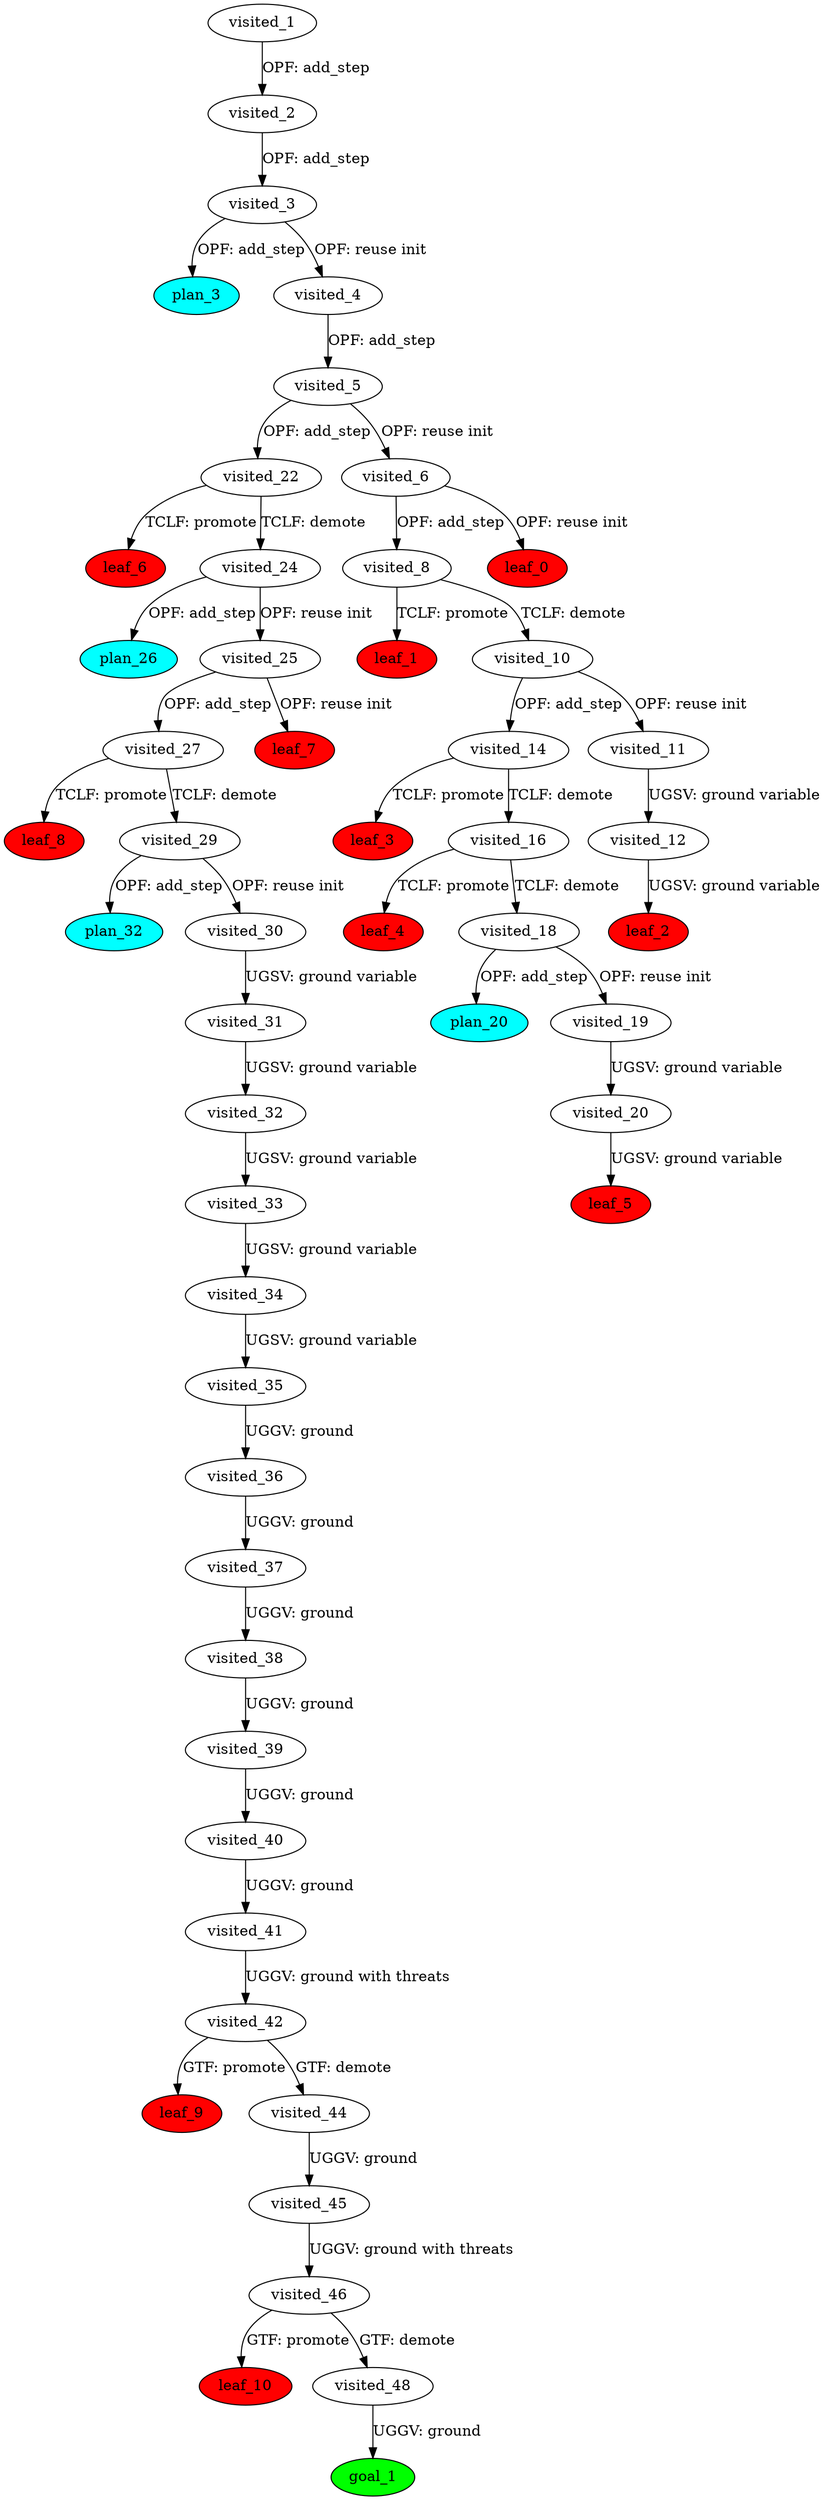 digraph {
	"7488ad9b-e267-a92c-8c92-34405cb0f09a" [label=plan_0 fillcolor=cyan style=filled]
	"7488ad9b-e267-a92c-8c92-34405cb0f09a" [label=visited_1 fillcolor=white style=filled]
	"cde26b2b-4d74-795a-018e-c588554f1ae8" [label=plan_1 fillcolor=cyan style=filled]
	"7488ad9b-e267-a92c-8c92-34405cb0f09a" -> "cde26b2b-4d74-795a-018e-c588554f1ae8" [label="OPF: add_step"]
	"cde26b2b-4d74-795a-018e-c588554f1ae8" [label=visited_2 fillcolor=white style=filled]
	"7e594d1d-c8fe-b5dc-8667-8f51df08144c" [label=plan_2 fillcolor=cyan style=filled]
	"cde26b2b-4d74-795a-018e-c588554f1ae8" -> "7e594d1d-c8fe-b5dc-8667-8f51df08144c" [label="OPF: add_step"]
	"7e594d1d-c8fe-b5dc-8667-8f51df08144c" [label=visited_3 fillcolor=white style=filled]
	"79cc5a66-4353-b74c-1337-21d0d6ea0bf0" [label=plan_3 fillcolor=cyan style=filled]
	"7e594d1d-c8fe-b5dc-8667-8f51df08144c" -> "79cc5a66-4353-b74c-1337-21d0d6ea0bf0" [label="OPF: add_step"]
	"e3647d4f-c17e-5e7a-3b4f-9144ccf33909" [label=plan_4 fillcolor=cyan style=filled]
	"7e594d1d-c8fe-b5dc-8667-8f51df08144c" -> "e3647d4f-c17e-5e7a-3b4f-9144ccf33909" [label="OPF: reuse init"]
	"e3647d4f-c17e-5e7a-3b4f-9144ccf33909" [label=visited_4 fillcolor=white style=filled]
	"55c23527-81ad-6de8-00d5-3cb68845affa" [label=plan_5 fillcolor=cyan style=filled]
	"e3647d4f-c17e-5e7a-3b4f-9144ccf33909" -> "55c23527-81ad-6de8-00d5-3cb68845affa" [label="OPF: add_step"]
	"55c23527-81ad-6de8-00d5-3cb68845affa" [label=visited_5 fillcolor=white style=filled]
	"045dbe94-2084-4acf-ef90-3653de1c5838" [label=plan_6 fillcolor=cyan style=filled]
	"55c23527-81ad-6de8-00d5-3cb68845affa" -> "045dbe94-2084-4acf-ef90-3653de1c5838" [label="OPF: add_step"]
	"176a268c-48f5-e4d8-6e73-7d1054177638" [label=plan_7 fillcolor=cyan style=filled]
	"55c23527-81ad-6de8-00d5-3cb68845affa" -> "176a268c-48f5-e4d8-6e73-7d1054177638" [label="OPF: reuse init"]
	"176a268c-48f5-e4d8-6e73-7d1054177638" [label=visited_6 fillcolor=white style=filled]
	"34f406c7-1314-7259-94e4-7f35f7e9d527" [label=plan_8 fillcolor=cyan style=filled]
	"176a268c-48f5-e4d8-6e73-7d1054177638" -> "34f406c7-1314-7259-94e4-7f35f7e9d527" [label="OPF: add_step"]
	"5553ff36-425d-bbbe-564d-35aaecdd688c" [label=plan_9 fillcolor=cyan style=filled]
	"176a268c-48f5-e4d8-6e73-7d1054177638" -> "5553ff36-425d-bbbe-564d-35aaecdd688c" [label="OPF: reuse init"]
	"5553ff36-425d-bbbe-564d-35aaecdd688c" [label=visited_7 fillcolor=white style=filled]
	"5553ff36-425d-bbbe-564d-35aaecdd688c" [label=leaf_0 fillcolor=red style=filled]
	"34f406c7-1314-7259-94e4-7f35f7e9d527" [label=visited_8 fillcolor=white style=filled]
	"831d1ce6-39f6-dcd6-4e0a-5b4afe546646" [label=plan_10 fillcolor=cyan style=filled]
	"34f406c7-1314-7259-94e4-7f35f7e9d527" -> "831d1ce6-39f6-dcd6-4e0a-5b4afe546646" [label="TCLF: promote"]
	"121ad00f-4880-1a69-b6ca-eb438e0ba093" [label=plan_11 fillcolor=cyan style=filled]
	"34f406c7-1314-7259-94e4-7f35f7e9d527" -> "121ad00f-4880-1a69-b6ca-eb438e0ba093" [label="TCLF: demote"]
	"831d1ce6-39f6-dcd6-4e0a-5b4afe546646" [label=visited_9 fillcolor=white style=filled]
	"831d1ce6-39f6-dcd6-4e0a-5b4afe546646" [label=leaf_1 fillcolor=red style=filled]
	"121ad00f-4880-1a69-b6ca-eb438e0ba093" [label=visited_10 fillcolor=white style=filled]
	"4f62800f-53b3-b97b-5c2c-86e7019a6d30" [label=plan_12 fillcolor=cyan style=filled]
	"121ad00f-4880-1a69-b6ca-eb438e0ba093" -> "4f62800f-53b3-b97b-5c2c-86e7019a6d30" [label="OPF: add_step"]
	"278acbbf-a678-8947-9647-b194565a1072" [label=plan_13 fillcolor=cyan style=filled]
	"121ad00f-4880-1a69-b6ca-eb438e0ba093" -> "278acbbf-a678-8947-9647-b194565a1072" [label="OPF: reuse init"]
	"278acbbf-a678-8947-9647-b194565a1072" [label=visited_11 fillcolor=white style=filled]
	"ce221d4a-d9d9-fd05-ba19-f8fe6b7063e1" [label=plan_14 fillcolor=cyan style=filled]
	"278acbbf-a678-8947-9647-b194565a1072" -> "ce221d4a-d9d9-fd05-ba19-f8fe6b7063e1" [label="UGSV: ground variable"]
	"ce221d4a-d9d9-fd05-ba19-f8fe6b7063e1" [label=visited_12 fillcolor=white style=filled]
	"7d891ecf-9f42-73f5-4d40-fa78ed201a6b" [label=plan_15 fillcolor=cyan style=filled]
	"ce221d4a-d9d9-fd05-ba19-f8fe6b7063e1" -> "7d891ecf-9f42-73f5-4d40-fa78ed201a6b" [label="UGSV: ground variable"]
	"7d891ecf-9f42-73f5-4d40-fa78ed201a6b" [label=visited_13 fillcolor=white style=filled]
	"7d891ecf-9f42-73f5-4d40-fa78ed201a6b" [label=leaf_2 fillcolor=red style=filled]
	"4f62800f-53b3-b97b-5c2c-86e7019a6d30" [label=visited_14 fillcolor=white style=filled]
	"52900f51-ef1e-2e10-dd49-211ad20538c9" [label=plan_16 fillcolor=cyan style=filled]
	"4f62800f-53b3-b97b-5c2c-86e7019a6d30" -> "52900f51-ef1e-2e10-dd49-211ad20538c9" [label="TCLF: promote"]
	"00e82ae2-e7df-4243-827d-c1c517e11cd4" [label=plan_17 fillcolor=cyan style=filled]
	"4f62800f-53b3-b97b-5c2c-86e7019a6d30" -> "00e82ae2-e7df-4243-827d-c1c517e11cd4" [label="TCLF: demote"]
	"52900f51-ef1e-2e10-dd49-211ad20538c9" [label=visited_15 fillcolor=white style=filled]
	"52900f51-ef1e-2e10-dd49-211ad20538c9" [label=leaf_3 fillcolor=red style=filled]
	"00e82ae2-e7df-4243-827d-c1c517e11cd4" [label=visited_16 fillcolor=white style=filled]
	"cf810144-148b-8f03-6a6f-ebb47c44e562" [label=plan_18 fillcolor=cyan style=filled]
	"00e82ae2-e7df-4243-827d-c1c517e11cd4" -> "cf810144-148b-8f03-6a6f-ebb47c44e562" [label="TCLF: promote"]
	"6aa93ecf-98ce-1cf9-7de4-7d557eb5be14" [label=plan_19 fillcolor=cyan style=filled]
	"00e82ae2-e7df-4243-827d-c1c517e11cd4" -> "6aa93ecf-98ce-1cf9-7de4-7d557eb5be14" [label="TCLF: demote"]
	"cf810144-148b-8f03-6a6f-ebb47c44e562" [label=visited_17 fillcolor=white style=filled]
	"cf810144-148b-8f03-6a6f-ebb47c44e562" [label=leaf_4 fillcolor=red style=filled]
	"6aa93ecf-98ce-1cf9-7de4-7d557eb5be14" [label=visited_18 fillcolor=white style=filled]
	"0f440d77-09b4-0e73-a7d0-298c819526ca" [label=plan_20 fillcolor=cyan style=filled]
	"6aa93ecf-98ce-1cf9-7de4-7d557eb5be14" -> "0f440d77-09b4-0e73-a7d0-298c819526ca" [label="OPF: add_step"]
	"5bb198de-ee5a-8b67-51d9-f5cc11d59f8f" [label=plan_21 fillcolor=cyan style=filled]
	"6aa93ecf-98ce-1cf9-7de4-7d557eb5be14" -> "5bb198de-ee5a-8b67-51d9-f5cc11d59f8f" [label="OPF: reuse init"]
	"5bb198de-ee5a-8b67-51d9-f5cc11d59f8f" [label=visited_19 fillcolor=white style=filled]
	"516c4921-5e51-95c0-1b5b-4fba8b224339" [label=plan_22 fillcolor=cyan style=filled]
	"5bb198de-ee5a-8b67-51d9-f5cc11d59f8f" -> "516c4921-5e51-95c0-1b5b-4fba8b224339" [label="UGSV: ground variable"]
	"516c4921-5e51-95c0-1b5b-4fba8b224339" [label=visited_20 fillcolor=white style=filled]
	"b53423b3-9169-27e0-9f69-fa02676a0ff7" [label=plan_23 fillcolor=cyan style=filled]
	"516c4921-5e51-95c0-1b5b-4fba8b224339" -> "b53423b3-9169-27e0-9f69-fa02676a0ff7" [label="UGSV: ground variable"]
	"b53423b3-9169-27e0-9f69-fa02676a0ff7" [label=visited_21 fillcolor=white style=filled]
	"b53423b3-9169-27e0-9f69-fa02676a0ff7" [label=leaf_5 fillcolor=red style=filled]
	"045dbe94-2084-4acf-ef90-3653de1c5838" [label=visited_22 fillcolor=white style=filled]
	"293c039a-80fb-5839-a629-4995fee229b4" [label=plan_24 fillcolor=cyan style=filled]
	"045dbe94-2084-4acf-ef90-3653de1c5838" -> "293c039a-80fb-5839-a629-4995fee229b4" [label="TCLF: promote"]
	"1be7d193-5be1-14f3-93f4-64b7d4101617" [label=plan_25 fillcolor=cyan style=filled]
	"045dbe94-2084-4acf-ef90-3653de1c5838" -> "1be7d193-5be1-14f3-93f4-64b7d4101617" [label="TCLF: demote"]
	"293c039a-80fb-5839-a629-4995fee229b4" [label=visited_23 fillcolor=white style=filled]
	"293c039a-80fb-5839-a629-4995fee229b4" [label=leaf_6 fillcolor=red style=filled]
	"1be7d193-5be1-14f3-93f4-64b7d4101617" [label=visited_24 fillcolor=white style=filled]
	"97a005c5-4255-2aee-3831-fd5830cd3dcb" [label=plan_26 fillcolor=cyan style=filled]
	"1be7d193-5be1-14f3-93f4-64b7d4101617" -> "97a005c5-4255-2aee-3831-fd5830cd3dcb" [label="OPF: add_step"]
	"c433a1f8-6852-4c3a-c029-76493790a44d" [label=plan_27 fillcolor=cyan style=filled]
	"1be7d193-5be1-14f3-93f4-64b7d4101617" -> "c433a1f8-6852-4c3a-c029-76493790a44d" [label="OPF: reuse init"]
	"c433a1f8-6852-4c3a-c029-76493790a44d" [label=visited_25 fillcolor=white style=filled]
	"b0f8cb1c-d2e8-ad3f-29d1-a407748a53df" [label=plan_28 fillcolor=cyan style=filled]
	"c433a1f8-6852-4c3a-c029-76493790a44d" -> "b0f8cb1c-d2e8-ad3f-29d1-a407748a53df" [label="OPF: add_step"]
	"c3ac1387-6fce-fe70-4105-37d1b1eed023" [label=plan_29 fillcolor=cyan style=filled]
	"c433a1f8-6852-4c3a-c029-76493790a44d" -> "c3ac1387-6fce-fe70-4105-37d1b1eed023" [label="OPF: reuse init"]
	"c3ac1387-6fce-fe70-4105-37d1b1eed023" [label=visited_26 fillcolor=white style=filled]
	"c3ac1387-6fce-fe70-4105-37d1b1eed023" [label=leaf_7 fillcolor=red style=filled]
	"b0f8cb1c-d2e8-ad3f-29d1-a407748a53df" [label=visited_27 fillcolor=white style=filled]
	"b793124c-29cf-e51b-513c-9933414eb97a" [label=plan_30 fillcolor=cyan style=filled]
	"b0f8cb1c-d2e8-ad3f-29d1-a407748a53df" -> "b793124c-29cf-e51b-513c-9933414eb97a" [label="TCLF: promote"]
	"69c1b969-cee9-79b5-3a57-45bb227d8e0e" [label=plan_31 fillcolor=cyan style=filled]
	"b0f8cb1c-d2e8-ad3f-29d1-a407748a53df" -> "69c1b969-cee9-79b5-3a57-45bb227d8e0e" [label="TCLF: demote"]
	"b793124c-29cf-e51b-513c-9933414eb97a" [label=visited_28 fillcolor=white style=filled]
	"b793124c-29cf-e51b-513c-9933414eb97a" [label=leaf_8 fillcolor=red style=filled]
	"69c1b969-cee9-79b5-3a57-45bb227d8e0e" [label=visited_29 fillcolor=white style=filled]
	"6e85e46b-c338-c30b-8ff5-6c5bf1c6f2c8" [label=plan_32 fillcolor=cyan style=filled]
	"69c1b969-cee9-79b5-3a57-45bb227d8e0e" -> "6e85e46b-c338-c30b-8ff5-6c5bf1c6f2c8" [label="OPF: add_step"]
	"6f265fab-17ef-91c5-d321-8a9b2759e5bf" [label=plan_33 fillcolor=cyan style=filled]
	"69c1b969-cee9-79b5-3a57-45bb227d8e0e" -> "6f265fab-17ef-91c5-d321-8a9b2759e5bf" [label="OPF: reuse init"]
	"6f265fab-17ef-91c5-d321-8a9b2759e5bf" [label=visited_30 fillcolor=white style=filled]
	"cd6acb5e-0382-f4a0-8445-a3cdcad85bb9" [label=plan_34 fillcolor=cyan style=filled]
	"6f265fab-17ef-91c5-d321-8a9b2759e5bf" -> "cd6acb5e-0382-f4a0-8445-a3cdcad85bb9" [label="UGSV: ground variable"]
	"cd6acb5e-0382-f4a0-8445-a3cdcad85bb9" [label=visited_31 fillcolor=white style=filled]
	"1238acbe-8f2f-cede-d41c-01f35314f506" [label=plan_35 fillcolor=cyan style=filled]
	"cd6acb5e-0382-f4a0-8445-a3cdcad85bb9" -> "1238acbe-8f2f-cede-d41c-01f35314f506" [label="UGSV: ground variable"]
	"1238acbe-8f2f-cede-d41c-01f35314f506" [label=visited_32 fillcolor=white style=filled]
	"2b473dc6-8c14-4024-7733-6fcfc46659d1" [label=plan_36 fillcolor=cyan style=filled]
	"1238acbe-8f2f-cede-d41c-01f35314f506" -> "2b473dc6-8c14-4024-7733-6fcfc46659d1" [label="UGSV: ground variable"]
	"2b473dc6-8c14-4024-7733-6fcfc46659d1" [label=visited_33 fillcolor=white style=filled]
	"c727a3aa-25e5-e275-2858-7b1ebd0b5b3b" [label=plan_37 fillcolor=cyan style=filled]
	"2b473dc6-8c14-4024-7733-6fcfc46659d1" -> "c727a3aa-25e5-e275-2858-7b1ebd0b5b3b" [label="UGSV: ground variable"]
	"c727a3aa-25e5-e275-2858-7b1ebd0b5b3b" [label=visited_34 fillcolor=white style=filled]
	"3be0e969-d40b-4fc6-4a77-162e7c8c5a37" [label=plan_38 fillcolor=cyan style=filled]
	"c727a3aa-25e5-e275-2858-7b1ebd0b5b3b" -> "3be0e969-d40b-4fc6-4a77-162e7c8c5a37" [label="UGSV: ground variable"]
	"3be0e969-d40b-4fc6-4a77-162e7c8c5a37" [label=visited_35 fillcolor=white style=filled]
	"62fa424b-6807-39fa-c6e6-7415a4ad1587" [label=plan_39 fillcolor=cyan style=filled]
	"3be0e969-d40b-4fc6-4a77-162e7c8c5a37" -> "62fa424b-6807-39fa-c6e6-7415a4ad1587" [label="UGGV: ground"]
	"62fa424b-6807-39fa-c6e6-7415a4ad1587" [label=visited_36 fillcolor=white style=filled]
	"daa5b109-1bfa-35da-52c6-7e78e1dd89aa" [label=plan_40 fillcolor=cyan style=filled]
	"62fa424b-6807-39fa-c6e6-7415a4ad1587" -> "daa5b109-1bfa-35da-52c6-7e78e1dd89aa" [label="UGGV: ground"]
	"daa5b109-1bfa-35da-52c6-7e78e1dd89aa" [label=visited_37 fillcolor=white style=filled]
	"5eb88842-218a-f9e3-c60a-86b32fc3d5d3" [label=plan_41 fillcolor=cyan style=filled]
	"daa5b109-1bfa-35da-52c6-7e78e1dd89aa" -> "5eb88842-218a-f9e3-c60a-86b32fc3d5d3" [label="UGGV: ground"]
	"5eb88842-218a-f9e3-c60a-86b32fc3d5d3" [label=visited_38 fillcolor=white style=filled]
	"890c22aa-6b26-5b37-675e-e68c09f8708d" [label=plan_42 fillcolor=cyan style=filled]
	"5eb88842-218a-f9e3-c60a-86b32fc3d5d3" -> "890c22aa-6b26-5b37-675e-e68c09f8708d" [label="UGGV: ground"]
	"890c22aa-6b26-5b37-675e-e68c09f8708d" [label=visited_39 fillcolor=white style=filled]
	"5e4b21f4-41a0-8c34-4959-d749b60b451b" [label=plan_43 fillcolor=cyan style=filled]
	"890c22aa-6b26-5b37-675e-e68c09f8708d" -> "5e4b21f4-41a0-8c34-4959-d749b60b451b" [label="UGGV: ground"]
	"5e4b21f4-41a0-8c34-4959-d749b60b451b" [label=visited_40 fillcolor=white style=filled]
	"f67693c1-a9ec-3fbb-3fb5-f09473f520f7" [label=plan_44 fillcolor=cyan style=filled]
	"5e4b21f4-41a0-8c34-4959-d749b60b451b" -> "f67693c1-a9ec-3fbb-3fb5-f09473f520f7" [label="UGGV: ground"]
	"f67693c1-a9ec-3fbb-3fb5-f09473f520f7" [label=visited_41 fillcolor=white style=filled]
	"e2a64fe0-fff9-3fb1-491c-b77be103bb93" [label=plan_45 fillcolor=cyan style=filled]
	"f67693c1-a9ec-3fbb-3fb5-f09473f520f7" -> "e2a64fe0-fff9-3fb1-491c-b77be103bb93" [label="UGGV: ground with threats"]
	"e2a64fe0-fff9-3fb1-491c-b77be103bb93" [label=visited_42 fillcolor=white style=filled]
	"33c9b81e-df27-20b4-180f-ee0b2a7d738b" [label=plan_46 fillcolor=cyan style=filled]
	"e2a64fe0-fff9-3fb1-491c-b77be103bb93" -> "33c9b81e-df27-20b4-180f-ee0b2a7d738b" [label="GTF: promote"]
	"1fbac4a5-7b42-ab7a-65b9-edd6b79d31a2" [label=plan_47 fillcolor=cyan style=filled]
	"e2a64fe0-fff9-3fb1-491c-b77be103bb93" -> "1fbac4a5-7b42-ab7a-65b9-edd6b79d31a2" [label="GTF: demote"]
	"33c9b81e-df27-20b4-180f-ee0b2a7d738b" [label=visited_43 fillcolor=white style=filled]
	"33c9b81e-df27-20b4-180f-ee0b2a7d738b" [label=leaf_9 fillcolor=red style=filled]
	"1fbac4a5-7b42-ab7a-65b9-edd6b79d31a2" [label=visited_44 fillcolor=white style=filled]
	"1b5c492e-06aa-dd27-7abd-7723ea80c5f2" [label=plan_48 fillcolor=cyan style=filled]
	"1fbac4a5-7b42-ab7a-65b9-edd6b79d31a2" -> "1b5c492e-06aa-dd27-7abd-7723ea80c5f2" [label="UGGV: ground"]
	"1b5c492e-06aa-dd27-7abd-7723ea80c5f2" [label=visited_45 fillcolor=white style=filled]
	"bfc7fa6e-65d0-d0ac-61ad-3cb2dad9a8da" [label=plan_49 fillcolor=cyan style=filled]
	"1b5c492e-06aa-dd27-7abd-7723ea80c5f2" -> "bfc7fa6e-65d0-d0ac-61ad-3cb2dad9a8da" [label="UGGV: ground with threats"]
	"bfc7fa6e-65d0-d0ac-61ad-3cb2dad9a8da" [label=visited_46 fillcolor=white style=filled]
	"a3ed0599-62a6-e8d5-d3f9-596c60f6f82b" [label=plan_50 fillcolor=cyan style=filled]
	"bfc7fa6e-65d0-d0ac-61ad-3cb2dad9a8da" -> "a3ed0599-62a6-e8d5-d3f9-596c60f6f82b" [label="GTF: promote"]
	"97d13e79-af3d-c20e-eb79-956b09c32d5c" [label=plan_51 fillcolor=cyan style=filled]
	"bfc7fa6e-65d0-d0ac-61ad-3cb2dad9a8da" -> "97d13e79-af3d-c20e-eb79-956b09c32d5c" [label="GTF: demote"]
	"a3ed0599-62a6-e8d5-d3f9-596c60f6f82b" [label=visited_47 fillcolor=white style=filled]
	"a3ed0599-62a6-e8d5-d3f9-596c60f6f82b" [label=leaf_10 fillcolor=red style=filled]
	"97d13e79-af3d-c20e-eb79-956b09c32d5c" [label=visited_48 fillcolor=white style=filled]
	"80803370-e2c2-548f-6c4b-cbf0f34a4cb5" [label=plan_52 fillcolor=cyan style=filled]
	"97d13e79-af3d-c20e-eb79-956b09c32d5c" -> "80803370-e2c2-548f-6c4b-cbf0f34a4cb5" [label="UGGV: ground"]
	"80803370-e2c2-548f-6c4b-cbf0f34a4cb5" [label=visited_49 fillcolor=white style=filled]
	"80803370-e2c2-548f-6c4b-cbf0f34a4cb5" [label=goal_1 fillcolor=green style=filled]
}
